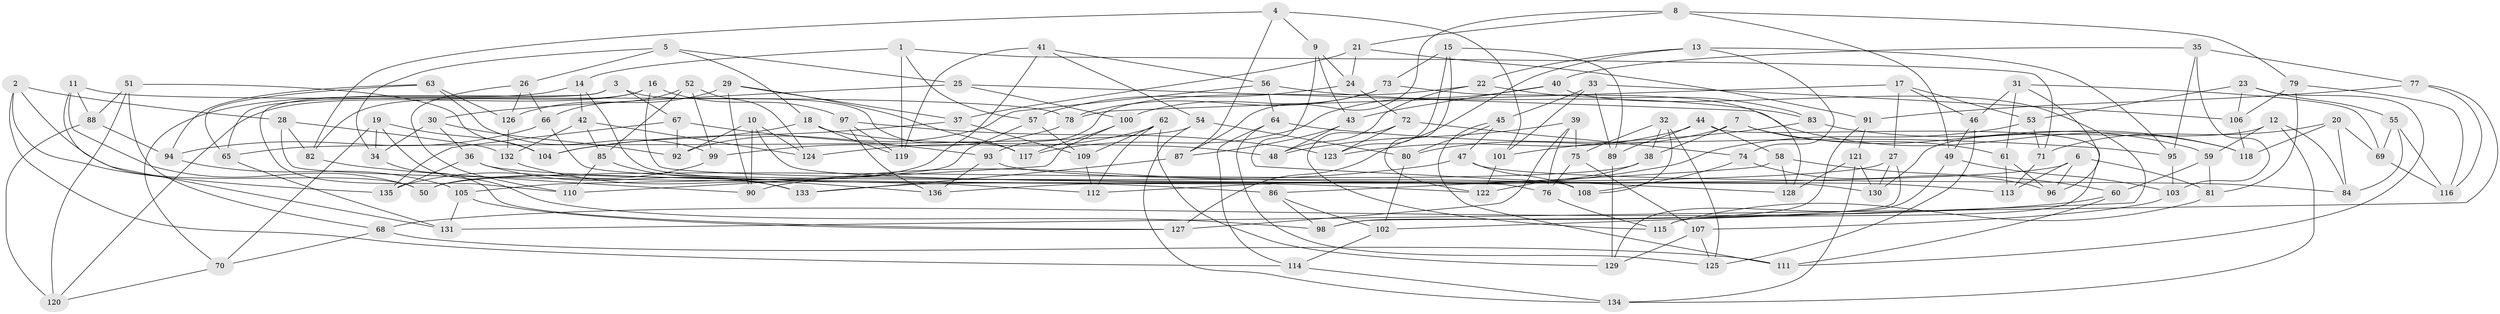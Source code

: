 // Generated by graph-tools (version 1.1) at 2025/50/03/09/25 03:50:52]
// undirected, 136 vertices, 272 edges
graph export_dot {
graph [start="1"]
  node [color=gray90,style=filled];
  1;
  2;
  3;
  4;
  5;
  6;
  7;
  8;
  9;
  10;
  11;
  12;
  13;
  14;
  15;
  16;
  17;
  18;
  19;
  20;
  21;
  22;
  23;
  24;
  25;
  26;
  27;
  28;
  29;
  30;
  31;
  32;
  33;
  34;
  35;
  36;
  37;
  38;
  39;
  40;
  41;
  42;
  43;
  44;
  45;
  46;
  47;
  48;
  49;
  50;
  51;
  52;
  53;
  54;
  55;
  56;
  57;
  58;
  59;
  60;
  61;
  62;
  63;
  64;
  65;
  66;
  67;
  68;
  69;
  70;
  71;
  72;
  73;
  74;
  75;
  76;
  77;
  78;
  79;
  80;
  81;
  82;
  83;
  84;
  85;
  86;
  87;
  88;
  89;
  90;
  91;
  92;
  93;
  94;
  95;
  96;
  97;
  98;
  99;
  100;
  101;
  102;
  103;
  104;
  105;
  106;
  107;
  108;
  109;
  110;
  111;
  112;
  113;
  114;
  115;
  116;
  117;
  118;
  119;
  120;
  121;
  122;
  123;
  124;
  125;
  126;
  127;
  128;
  129;
  130;
  131;
  132;
  133;
  134;
  135;
  136;
  1 -- 71;
  1 -- 119;
  1 -- 14;
  1 -- 57;
  2 -- 28;
  2 -- 50;
  2 -- 135;
  2 -- 114;
  3 -- 67;
  3 -- 65;
  3 -- 110;
  3 -- 117;
  4 -- 9;
  4 -- 101;
  4 -- 87;
  4 -- 82;
  5 -- 18;
  5 -- 26;
  5 -- 34;
  5 -- 25;
  6 -- 136;
  6 -- 113;
  6 -- 96;
  6 -- 81;
  7 -- 61;
  7 -- 38;
  7 -- 80;
  7 -- 59;
  8 -- 87;
  8 -- 79;
  8 -- 49;
  8 -- 21;
  9 -- 24;
  9 -- 128;
  9 -- 43;
  10 -- 92;
  10 -- 90;
  10 -- 130;
  10 -- 124;
  11 -- 50;
  11 -- 131;
  11 -- 88;
  11 -- 78;
  12 -- 84;
  12 -- 134;
  12 -- 59;
  12 -- 130;
  13 -- 127;
  13 -- 95;
  13 -- 22;
  13 -- 74;
  14 -- 42;
  14 -- 70;
  14 -- 112;
  15 -- 123;
  15 -- 73;
  15 -- 122;
  15 -- 89;
  16 -- 82;
  16 -- 76;
  16 -- 97;
  16 -- 120;
  17 -- 46;
  17 -- 27;
  17 -- 53;
  17 -- 78;
  18 -- 48;
  18 -- 104;
  18 -- 119;
  19 -- 98;
  19 -- 34;
  19 -- 70;
  19 -- 104;
  20 -- 118;
  20 -- 84;
  20 -- 69;
  20 -- 71;
  21 -- 24;
  21 -- 91;
  21 -- 37;
  22 -- 83;
  22 -- 48;
  22 -- 93;
  23 -- 55;
  23 -- 106;
  23 -- 53;
  23 -- 111;
  24 -- 57;
  24 -- 72;
  25 -- 30;
  25 -- 100;
  25 -- 118;
  26 -- 110;
  26 -- 126;
  26 -- 66;
  27 -- 130;
  27 -- 133;
  27 -- 98;
  28 -- 122;
  28 -- 82;
  28 -- 132;
  29 -- 90;
  29 -- 37;
  29 -- 117;
  29 -- 126;
  30 -- 36;
  30 -- 34;
  30 -- 92;
  31 -- 69;
  31 -- 96;
  31 -- 61;
  31 -- 46;
  32 -- 75;
  32 -- 125;
  32 -- 38;
  32 -- 108;
  33 -- 101;
  33 -- 89;
  33 -- 45;
  33 -- 106;
  34 -- 127;
  35 -- 40;
  35 -- 103;
  35 -- 77;
  35 -- 95;
  36 -- 86;
  36 -- 133;
  36 -- 135;
  37 -- 109;
  37 -- 104;
  38 -- 122;
  38 -- 50;
  39 -- 76;
  39 -- 75;
  39 -- 127;
  39 -- 48;
  40 -- 102;
  40 -- 117;
  40 -- 43;
  41 -- 56;
  41 -- 54;
  41 -- 119;
  41 -- 50;
  42 -- 124;
  42 -- 132;
  42 -- 85;
  43 -- 87;
  43 -- 48;
  44 -- 89;
  44 -- 115;
  44 -- 123;
  44 -- 58;
  45 -- 111;
  45 -- 47;
  45 -- 80;
  46 -- 49;
  46 -- 125;
  47 -- 108;
  47 -- 90;
  47 -- 84;
  49 -- 129;
  49 -- 103;
  51 -- 104;
  51 -- 120;
  51 -- 88;
  51 -- 68;
  52 -- 124;
  52 -- 85;
  52 -- 66;
  52 -- 99;
  53 -- 112;
  53 -- 71;
  54 -- 65;
  54 -- 80;
  54 -- 134;
  55 -- 84;
  55 -- 69;
  55 -- 116;
  56 -- 64;
  56 -- 83;
  56 -- 92;
  57 -- 105;
  57 -- 109;
  58 -- 60;
  58 -- 86;
  58 -- 128;
  59 -- 81;
  59 -- 60;
  60 -- 111;
  60 -- 68;
  61 -- 96;
  61 -- 113;
  62 -- 112;
  62 -- 124;
  62 -- 109;
  62 -- 129;
  63 -- 99;
  63 -- 65;
  63 -- 94;
  63 -- 126;
  64 -- 95;
  64 -- 125;
  64 -- 114;
  65 -- 131;
  66 -- 108;
  66 -- 94;
  67 -- 135;
  67 -- 93;
  67 -- 92;
  68 -- 111;
  68 -- 70;
  69 -- 116;
  70 -- 120;
  71 -- 113;
  72 -- 74;
  72 -- 115;
  72 -- 123;
  73 -- 100;
  73 -- 128;
  73 -- 78;
  74 -- 96;
  74 -- 108;
  75 -- 107;
  75 -- 76;
  76 -- 115;
  77 -- 116;
  77 -- 91;
  77 -- 131;
  78 -- 99;
  79 -- 116;
  79 -- 106;
  79 -- 81;
  80 -- 102;
  81 -- 115;
  82 -- 90;
  83 -- 101;
  83 -- 118;
  85 -- 133;
  85 -- 110;
  86 -- 98;
  86 -- 102;
  87 -- 133;
  88 -- 120;
  88 -- 94;
  89 -- 129;
  91 -- 121;
  91 -- 98;
  93 -- 136;
  93 -- 113;
  94 -- 105;
  95 -- 103;
  97 -- 123;
  97 -- 119;
  97 -- 136;
  99 -- 135;
  100 -- 117;
  100 -- 110;
  101 -- 122;
  102 -- 114;
  103 -- 107;
  105 -- 131;
  105 -- 127;
  106 -- 118;
  107 -- 129;
  107 -- 125;
  109 -- 112;
  114 -- 134;
  121 -- 128;
  121 -- 134;
  121 -- 130;
  126 -- 132;
  132 -- 136;
}
